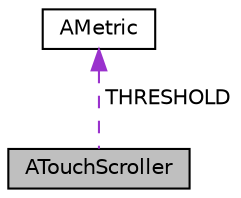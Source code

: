digraph "ATouchScroller"
{
 // LATEX_PDF_SIZE
  edge [fontname="Helvetica",fontsize="10",labelfontname="Helvetica",labelfontsize="10"];
  node [fontname="Helvetica",fontsize="10",shape=record];
  Node1 [label="ATouchScroller",height=0.2,width=0.4,color="black", fillcolor="grey75", style="filled", fontcolor="black",tooltip="Utility object that helps with touchscreen scroll events."];
  Node2 -> Node1 [dir="back",color="darkorchid3",fontsize="10",style="dashed",label=" THRESHOLD" ,fontname="Helvetica"];
  Node2 [label="AMetric",height=0.2,width=0.4,color="black", fillcolor="white", style="filled",URL="$classAMetric.html",tooltip="Stores dimensions in scalable units (dp, pt, etc...)."];
}
